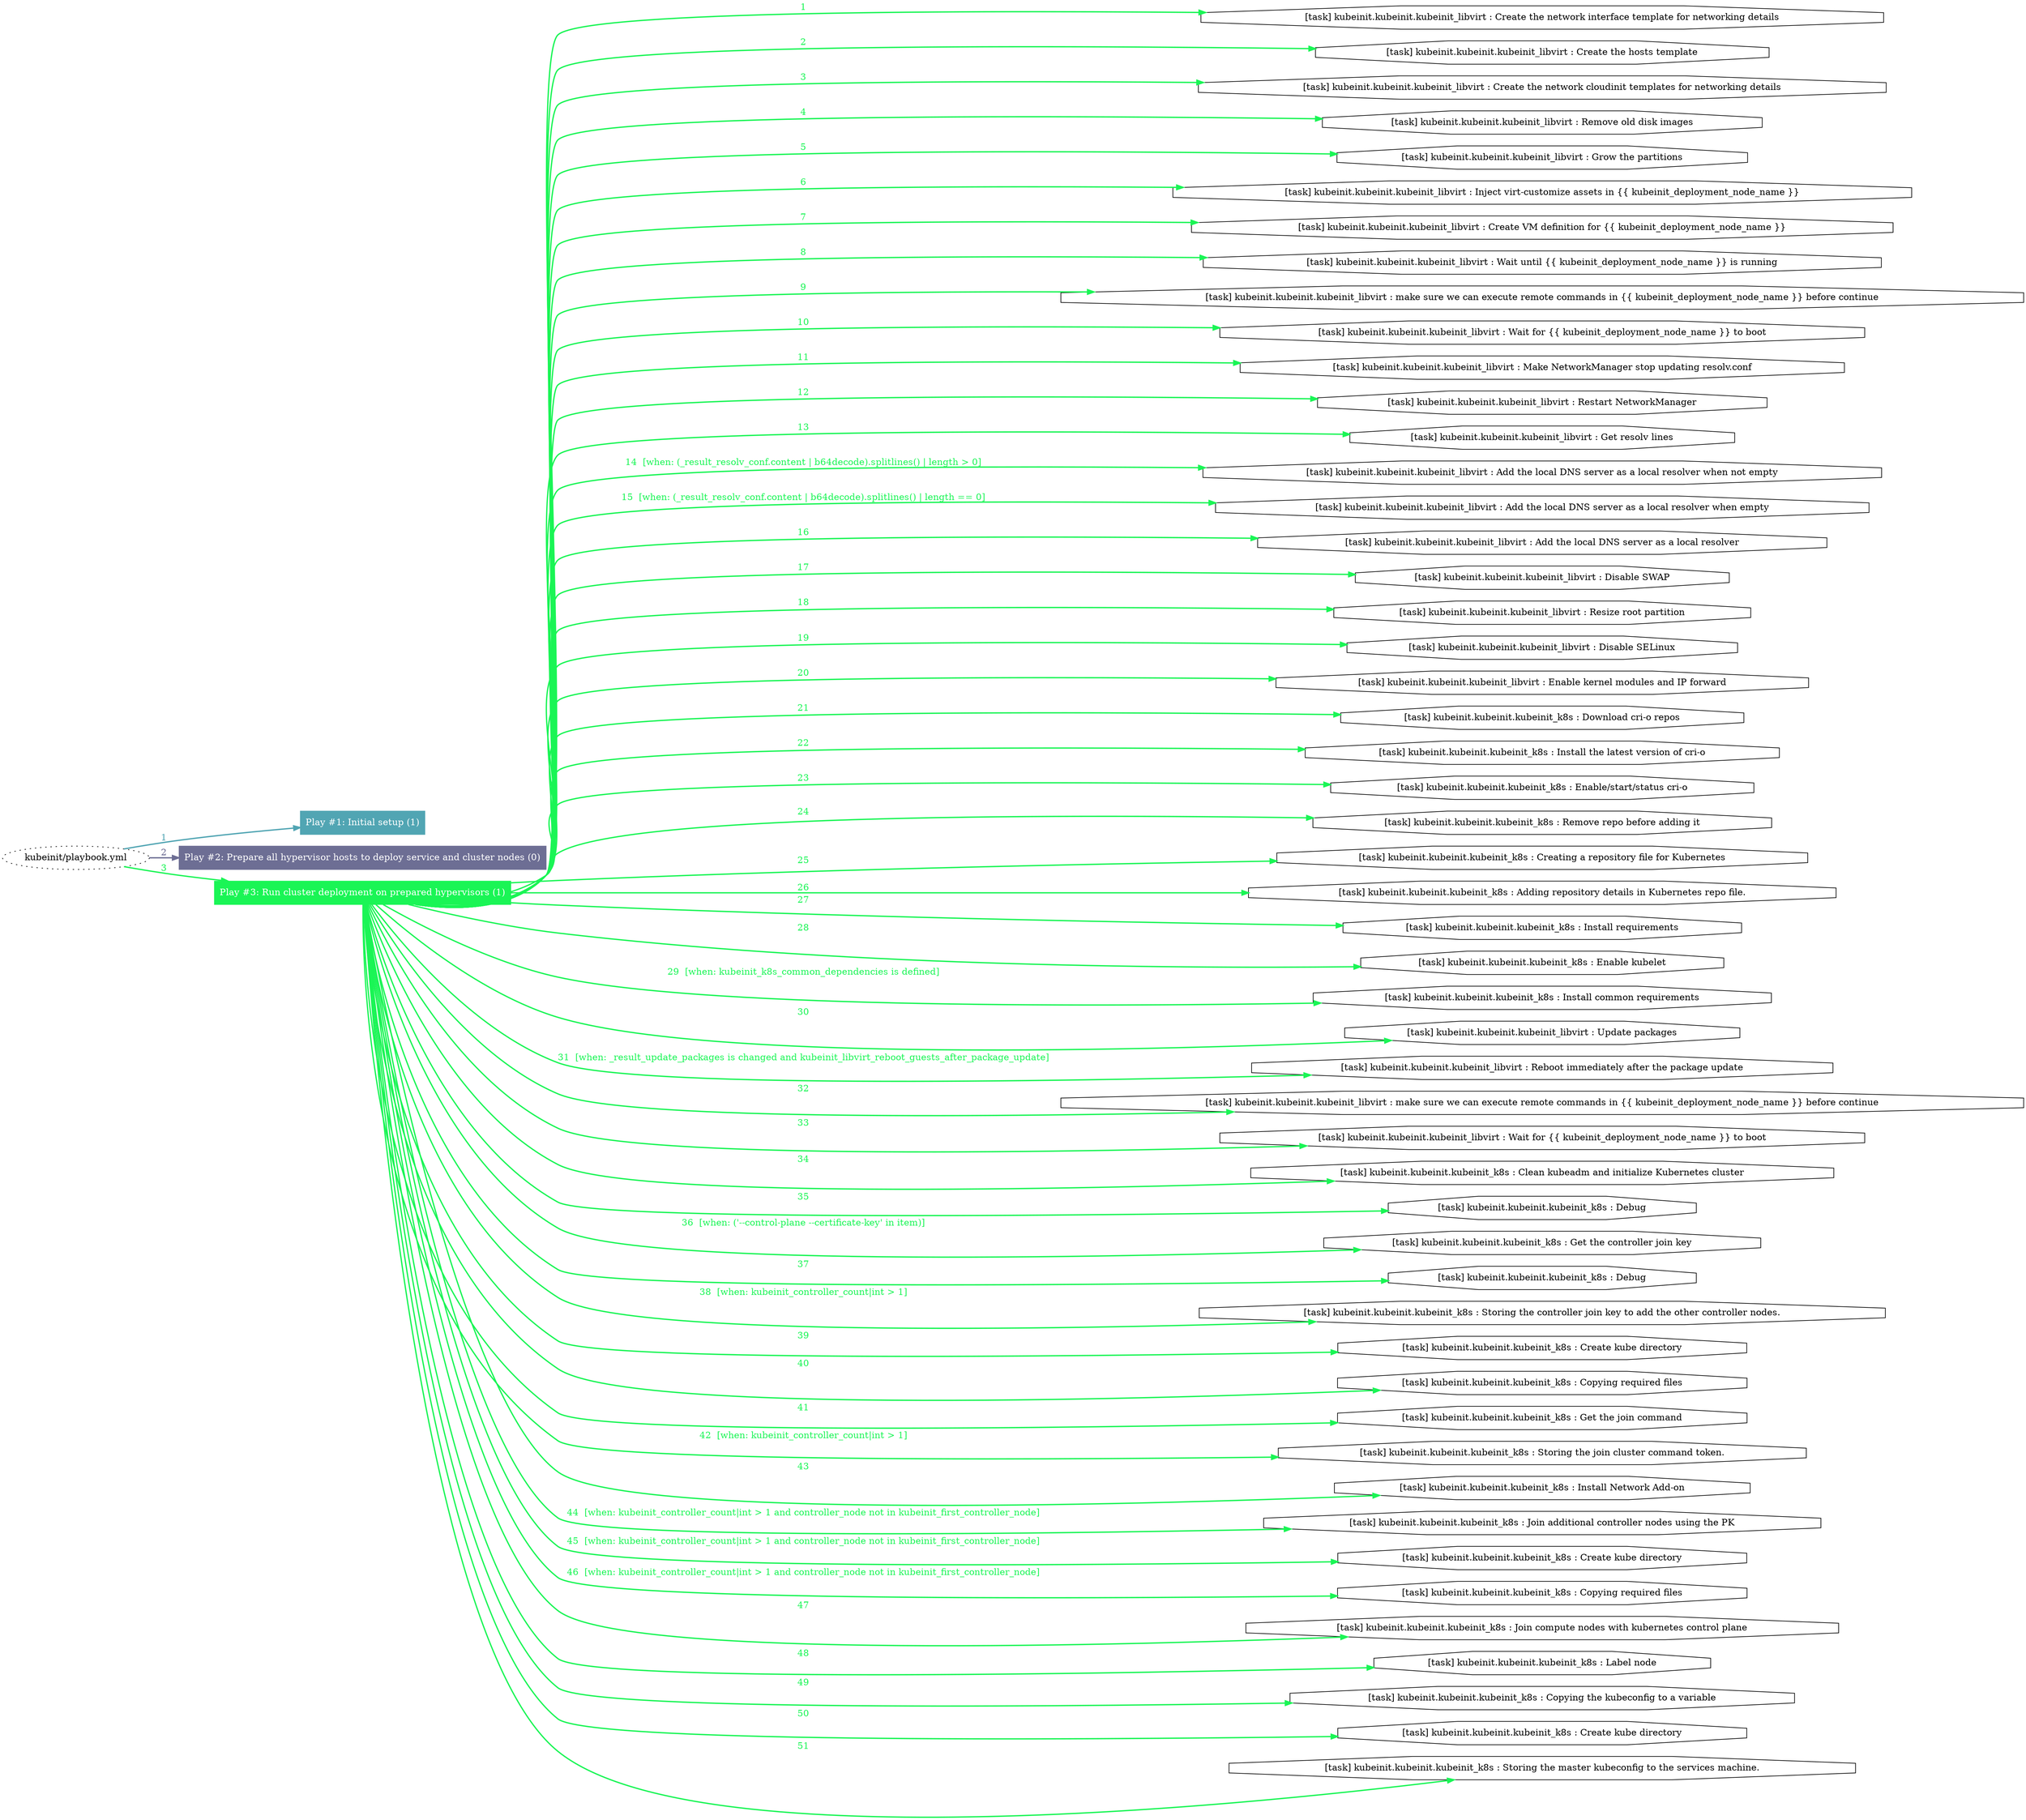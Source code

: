 digraph "kubeinit/playbook.yml "{
	graph [concentrate=true ordering=in rankdir=LR ratio=fill]
	edge [esep=5 sep=10]
	"kubeinit/playbook.yml" [id=root_node style=dotted]
	subgraph "Play #1: Initial setup (1) "{
		"Play #1: Initial setup (1)" [color="#51a5b3" fontcolor="#ffffff" id="play_5937b5d6-3bdc-44e3-b681-c30efe08106f" shape=box style=filled tooltip=localhost]
		"kubeinit/playbook.yml" -> "Play #1: Initial setup (1)" [label=1 color="#51a5b3" fontcolor="#51a5b3" id="edge_49b4044c-b9c9-4429-b69f-dd6ca8959587" style=bold]
	}
	subgraph "Play #2: Prepare all hypervisor hosts to deploy service and cluster nodes (0) "{
		"Play #2: Prepare all hypervisor hosts to deploy service and cluster nodes (0)" [color="#6d6e94" fontcolor="#ffffff" id="play_f0814989-8a8c-461c-a690-fef32fc7a307" shape=box style=filled tooltip=""]
		"kubeinit/playbook.yml" -> "Play #2: Prepare all hypervisor hosts to deploy service and cluster nodes (0)" [label=2 color="#6d6e94" fontcolor="#6d6e94" id="edge_9cd22963-7ecf-475d-89dd-3949908d142f" style=bold]
	}
	subgraph "Play #3: Run cluster deployment on prepared hypervisors (1) "{
		"Play #3: Run cluster deployment on prepared hypervisors (1)" [color="#1af555" fontcolor="#ffffff" id="play_98f90661-1354-4567-854d-147bbb718f25" shape=box style=filled tooltip=localhost]
		"kubeinit/playbook.yml" -> "Play #3: Run cluster deployment on prepared hypervisors (1)" [label=3 color="#1af555" fontcolor="#1af555" id="edge_067ae3b0-6768-4211-bfa5-41657319af1f" style=bold]
		"task_facd4bd1-5ef4-46f3-843c-f2670735bf9b" [label="[task] kubeinit.kubeinit.kubeinit_libvirt : Create the network interface template for networking details" id="task_facd4bd1-5ef4-46f3-843c-f2670735bf9b" shape=octagon tooltip="[task] kubeinit.kubeinit.kubeinit_libvirt : Create the network interface template for networking details"]
		"Play #3: Run cluster deployment on prepared hypervisors (1)" -> "task_facd4bd1-5ef4-46f3-843c-f2670735bf9b" [label=1 color="#1af555" fontcolor="#1af555" id="edge_6f003444-0a5d-416b-8a09-1ddbcdc1c21c" style=bold]
		"task_c303c418-0126-4de6-9570-56d3554c5193" [label="[task] kubeinit.kubeinit.kubeinit_libvirt : Create the hosts template" id="task_c303c418-0126-4de6-9570-56d3554c5193" shape=octagon tooltip="[task] kubeinit.kubeinit.kubeinit_libvirt : Create the hosts template"]
		"Play #3: Run cluster deployment on prepared hypervisors (1)" -> "task_c303c418-0126-4de6-9570-56d3554c5193" [label=2 color="#1af555" fontcolor="#1af555" id="edge_ff5a7f50-d818-442b-92b9-1d58f9b4aa19" style=bold]
		"task_0c2320d4-7eaf-40ac-b19f-c4ab8983298b" [label="[task] kubeinit.kubeinit.kubeinit_libvirt : Create the network cloudinit templates for networking details" id="task_0c2320d4-7eaf-40ac-b19f-c4ab8983298b" shape=octagon tooltip="[task] kubeinit.kubeinit.kubeinit_libvirt : Create the network cloudinit templates for networking details"]
		"Play #3: Run cluster deployment on prepared hypervisors (1)" -> "task_0c2320d4-7eaf-40ac-b19f-c4ab8983298b" [label=3 color="#1af555" fontcolor="#1af555" id="edge_bead4fd2-b3b9-47fe-9ee7-e80eaf4bc5a3" style=bold]
		"task_d626be41-3500-41f2-a1e9-b7f25d72daa2" [label="[task] kubeinit.kubeinit.kubeinit_libvirt : Remove old disk images" id="task_d626be41-3500-41f2-a1e9-b7f25d72daa2" shape=octagon tooltip="[task] kubeinit.kubeinit.kubeinit_libvirt : Remove old disk images"]
		"Play #3: Run cluster deployment on prepared hypervisors (1)" -> "task_d626be41-3500-41f2-a1e9-b7f25d72daa2" [label=4 color="#1af555" fontcolor="#1af555" id="edge_29dc0445-b4ab-4120-aa9f-2c597fdf4540" style=bold]
		"task_98968521-a6ee-4e8b-afaf-48da3898c113" [label="[task] kubeinit.kubeinit.kubeinit_libvirt : Grow the partitions" id="task_98968521-a6ee-4e8b-afaf-48da3898c113" shape=octagon tooltip="[task] kubeinit.kubeinit.kubeinit_libvirt : Grow the partitions"]
		"Play #3: Run cluster deployment on prepared hypervisors (1)" -> "task_98968521-a6ee-4e8b-afaf-48da3898c113" [label=5 color="#1af555" fontcolor="#1af555" id="edge_0ffc1b7f-cfa7-4459-9a78-71599efa15be" style=bold]
		"task_0910221d-7007-4192-9074-435d01bd4287" [label="[task] kubeinit.kubeinit.kubeinit_libvirt : Inject virt-customize assets in {{ kubeinit_deployment_node_name }}" id="task_0910221d-7007-4192-9074-435d01bd4287" shape=octagon tooltip="[task] kubeinit.kubeinit.kubeinit_libvirt : Inject virt-customize assets in {{ kubeinit_deployment_node_name }}"]
		"Play #3: Run cluster deployment on prepared hypervisors (1)" -> "task_0910221d-7007-4192-9074-435d01bd4287" [label=6 color="#1af555" fontcolor="#1af555" id="edge_9c202a89-2705-4644-89e8-c7268461341a" style=bold]
		"task_989a59d9-bd64-459f-a03b-f692ff332e28" [label="[task] kubeinit.kubeinit.kubeinit_libvirt : Create VM definition for {{ kubeinit_deployment_node_name }}" id="task_989a59d9-bd64-459f-a03b-f692ff332e28" shape=octagon tooltip="[task] kubeinit.kubeinit.kubeinit_libvirt : Create VM definition for {{ kubeinit_deployment_node_name }}"]
		"Play #3: Run cluster deployment on prepared hypervisors (1)" -> "task_989a59d9-bd64-459f-a03b-f692ff332e28" [label=7 color="#1af555" fontcolor="#1af555" id="edge_99702cb3-a100-4e68-8dc8-2afd18d44da6" style=bold]
		"task_2ebaf538-1dfa-4992-aa25-65cd60023383" [label="[task] kubeinit.kubeinit.kubeinit_libvirt : Wait until {{ kubeinit_deployment_node_name }} is running" id="task_2ebaf538-1dfa-4992-aa25-65cd60023383" shape=octagon tooltip="[task] kubeinit.kubeinit.kubeinit_libvirt : Wait until {{ kubeinit_deployment_node_name }} is running"]
		"Play #3: Run cluster deployment on prepared hypervisors (1)" -> "task_2ebaf538-1dfa-4992-aa25-65cd60023383" [label=8 color="#1af555" fontcolor="#1af555" id="edge_3deb87e6-ed88-49f3-84d9-6bec2e3dc1ba" style=bold]
		"task_392bff92-7215-4718-b40b-3faa5f135333" [label="[task] kubeinit.kubeinit.kubeinit_libvirt : make sure we can execute remote commands in {{ kubeinit_deployment_node_name }} before continue" id="task_392bff92-7215-4718-b40b-3faa5f135333" shape=octagon tooltip="[task] kubeinit.kubeinit.kubeinit_libvirt : make sure we can execute remote commands in {{ kubeinit_deployment_node_name }} before continue"]
		"Play #3: Run cluster deployment on prepared hypervisors (1)" -> "task_392bff92-7215-4718-b40b-3faa5f135333" [label=9 color="#1af555" fontcolor="#1af555" id="edge_3a507b1a-80e4-4171-bc2b-aa863c2127a0" style=bold]
		"task_0e87bf87-26c5-4c2e-ac4a-ad180abdcb32" [label="[task] kubeinit.kubeinit.kubeinit_libvirt : Wait for {{ kubeinit_deployment_node_name }} to boot" id="task_0e87bf87-26c5-4c2e-ac4a-ad180abdcb32" shape=octagon tooltip="[task] kubeinit.kubeinit.kubeinit_libvirt : Wait for {{ kubeinit_deployment_node_name }} to boot"]
		"Play #3: Run cluster deployment on prepared hypervisors (1)" -> "task_0e87bf87-26c5-4c2e-ac4a-ad180abdcb32" [label=10 color="#1af555" fontcolor="#1af555" id="edge_77cd9697-f551-4eb6-9c97-f9debc7b58e3" style=bold]
		"task_0818ffa2-2562-4f5c-bdc6-8d29cf79b5de" [label="[task] kubeinit.kubeinit.kubeinit_libvirt : Make NetworkManager stop updating resolv.conf" id="task_0818ffa2-2562-4f5c-bdc6-8d29cf79b5de" shape=octagon tooltip="[task] kubeinit.kubeinit.kubeinit_libvirt : Make NetworkManager stop updating resolv.conf"]
		"Play #3: Run cluster deployment on prepared hypervisors (1)" -> "task_0818ffa2-2562-4f5c-bdc6-8d29cf79b5de" [label=11 color="#1af555" fontcolor="#1af555" id="edge_fbfca924-28e7-4935-99df-d5f1fa828d84" style=bold]
		"task_412f26dc-476a-421b-9cdd-29515c8b7a06" [label="[task] kubeinit.kubeinit.kubeinit_libvirt : Restart NetworkManager" id="task_412f26dc-476a-421b-9cdd-29515c8b7a06" shape=octagon tooltip="[task] kubeinit.kubeinit.kubeinit_libvirt : Restart NetworkManager"]
		"Play #3: Run cluster deployment on prepared hypervisors (1)" -> "task_412f26dc-476a-421b-9cdd-29515c8b7a06" [label=12 color="#1af555" fontcolor="#1af555" id="edge_b88cf50f-1280-4b6b-bc05-38d3541317b8" style=bold]
		"task_0429857a-ce53-4402-99da-6fab018c0771" [label="[task] kubeinit.kubeinit.kubeinit_libvirt : Get resolv lines" id="task_0429857a-ce53-4402-99da-6fab018c0771" shape=octagon tooltip="[task] kubeinit.kubeinit.kubeinit_libvirt : Get resolv lines"]
		"Play #3: Run cluster deployment on prepared hypervisors (1)" -> "task_0429857a-ce53-4402-99da-6fab018c0771" [label=13 color="#1af555" fontcolor="#1af555" id="edge_b81cd56f-f625-4c5b-99b5-cce833803680" style=bold]
		"task_890b0876-6b2e-4a67-9c15-cbe756fddb3d" [label="[task] kubeinit.kubeinit.kubeinit_libvirt : Add the local DNS server as a local resolver when not empty" id="task_890b0876-6b2e-4a67-9c15-cbe756fddb3d" shape=octagon tooltip="[task] kubeinit.kubeinit.kubeinit_libvirt : Add the local DNS server as a local resolver when not empty"]
		"Play #3: Run cluster deployment on prepared hypervisors (1)" -> "task_890b0876-6b2e-4a67-9c15-cbe756fddb3d" [label="14  [when: (_result_resolv_conf.content | b64decode).splitlines() | length > 0]" color="#1af555" fontcolor="#1af555" id="edge_9c7b486b-dc8a-46d7-8b46-4af3122fd696" style=bold]
		"task_2f77e715-62b9-4273-b3ec-d103b6bc7358" [label="[task] kubeinit.kubeinit.kubeinit_libvirt : Add the local DNS server as a local resolver when empty" id="task_2f77e715-62b9-4273-b3ec-d103b6bc7358" shape=octagon tooltip="[task] kubeinit.kubeinit.kubeinit_libvirt : Add the local DNS server as a local resolver when empty"]
		"Play #3: Run cluster deployment on prepared hypervisors (1)" -> "task_2f77e715-62b9-4273-b3ec-d103b6bc7358" [label="15  [when: (_result_resolv_conf.content | b64decode).splitlines() | length == 0]" color="#1af555" fontcolor="#1af555" id="edge_55c3ae3d-4fb4-4d9c-b932-fbb74f45ce46" style=bold]
		"task_b9cd5bd0-69d6-4dff-bf84-2f6fe268aa2b" [label="[task] kubeinit.kubeinit.kubeinit_libvirt : Add the local DNS server as a local resolver" id="task_b9cd5bd0-69d6-4dff-bf84-2f6fe268aa2b" shape=octagon tooltip="[task] kubeinit.kubeinit.kubeinit_libvirt : Add the local DNS server as a local resolver"]
		"Play #3: Run cluster deployment on prepared hypervisors (1)" -> "task_b9cd5bd0-69d6-4dff-bf84-2f6fe268aa2b" [label=16 color="#1af555" fontcolor="#1af555" id="edge_a4bf77fc-69c8-40fd-99d4-e92507c287dd" style=bold]
		"task_8b366701-dcce-40a4-87d3-bcf311b7a5e4" [label="[task] kubeinit.kubeinit.kubeinit_libvirt : Disable SWAP" id="task_8b366701-dcce-40a4-87d3-bcf311b7a5e4" shape=octagon tooltip="[task] kubeinit.kubeinit.kubeinit_libvirt : Disable SWAP"]
		"Play #3: Run cluster deployment on prepared hypervisors (1)" -> "task_8b366701-dcce-40a4-87d3-bcf311b7a5e4" [label=17 color="#1af555" fontcolor="#1af555" id="edge_e52154e7-13e9-4e9b-9ce4-f6ef59c804c1" style=bold]
		"task_75c536f2-51e2-4e5a-b3f2-379f948a320c" [label="[task] kubeinit.kubeinit.kubeinit_libvirt : Resize root partition" id="task_75c536f2-51e2-4e5a-b3f2-379f948a320c" shape=octagon tooltip="[task] kubeinit.kubeinit.kubeinit_libvirt : Resize root partition"]
		"Play #3: Run cluster deployment on prepared hypervisors (1)" -> "task_75c536f2-51e2-4e5a-b3f2-379f948a320c" [label=18 color="#1af555" fontcolor="#1af555" id="edge_006a38c9-54a7-4022-a9a1-20c360936a80" style=bold]
		"task_2ae112fb-3122-4f11-bca9-80b16399766d" [label="[task] kubeinit.kubeinit.kubeinit_libvirt : Disable SELinux" id="task_2ae112fb-3122-4f11-bca9-80b16399766d" shape=octagon tooltip="[task] kubeinit.kubeinit.kubeinit_libvirt : Disable SELinux"]
		"Play #3: Run cluster deployment on prepared hypervisors (1)" -> "task_2ae112fb-3122-4f11-bca9-80b16399766d" [label=19 color="#1af555" fontcolor="#1af555" id="edge_c6e51002-139a-4768-a895-29b0f32f6e34" style=bold]
		"task_6e1501a9-862e-4bed-acc4-7a8494cef260" [label="[task] kubeinit.kubeinit.kubeinit_libvirt : Enable kernel modules and IP forward" id="task_6e1501a9-862e-4bed-acc4-7a8494cef260" shape=octagon tooltip="[task] kubeinit.kubeinit.kubeinit_libvirt : Enable kernel modules and IP forward"]
		"Play #3: Run cluster deployment on prepared hypervisors (1)" -> "task_6e1501a9-862e-4bed-acc4-7a8494cef260" [label=20 color="#1af555" fontcolor="#1af555" id="edge_ff61b441-6afe-4b1b-8b23-86a96f7aa6bf" style=bold]
		"task_c7ea69e7-8558-4eb1-af3c-5f40dace683b" [label="[task] kubeinit.kubeinit.kubeinit_k8s : Download cri-o repos" id="task_c7ea69e7-8558-4eb1-af3c-5f40dace683b" shape=octagon tooltip="[task] kubeinit.kubeinit.kubeinit_k8s : Download cri-o repos"]
		"Play #3: Run cluster deployment on prepared hypervisors (1)" -> "task_c7ea69e7-8558-4eb1-af3c-5f40dace683b" [label=21 color="#1af555" fontcolor="#1af555" id="edge_f30fd08a-1573-4427-85d2-39e86dc63bd3" style=bold]
		"task_c851b879-ed15-4613-914b-1a3560a3de55" [label="[task] kubeinit.kubeinit.kubeinit_k8s : Install the latest version of cri-o" id="task_c851b879-ed15-4613-914b-1a3560a3de55" shape=octagon tooltip="[task] kubeinit.kubeinit.kubeinit_k8s : Install the latest version of cri-o"]
		"Play #3: Run cluster deployment on prepared hypervisors (1)" -> "task_c851b879-ed15-4613-914b-1a3560a3de55" [label=22 color="#1af555" fontcolor="#1af555" id="edge_1906d4ed-0a6b-4ace-906d-0fe6a617d0b2" style=bold]
		"task_f7e1a62e-502d-4b27-b7eb-88eb34344197" [label="[task] kubeinit.kubeinit.kubeinit_k8s : Enable/start/status cri-o" id="task_f7e1a62e-502d-4b27-b7eb-88eb34344197" shape=octagon tooltip="[task] kubeinit.kubeinit.kubeinit_k8s : Enable/start/status cri-o"]
		"Play #3: Run cluster deployment on prepared hypervisors (1)" -> "task_f7e1a62e-502d-4b27-b7eb-88eb34344197" [label=23 color="#1af555" fontcolor="#1af555" id="edge_afbd07db-a351-4e79-a0a4-6e06ac063317" style=bold]
		"task_6d609830-36d1-4435-9812-689f6add26b3" [label="[task] kubeinit.kubeinit.kubeinit_k8s : Remove repo before adding it" id="task_6d609830-36d1-4435-9812-689f6add26b3" shape=octagon tooltip="[task] kubeinit.kubeinit.kubeinit_k8s : Remove repo before adding it"]
		"Play #3: Run cluster deployment on prepared hypervisors (1)" -> "task_6d609830-36d1-4435-9812-689f6add26b3" [label=24 color="#1af555" fontcolor="#1af555" id="edge_4afcf108-e7d6-467f-a3cf-e196c5c53542" style=bold]
		"task_ba81de6b-b4ee-47d3-a19f-612c260c6601" [label="[task] kubeinit.kubeinit.kubeinit_k8s : Creating a repository file for Kubernetes" id="task_ba81de6b-b4ee-47d3-a19f-612c260c6601" shape=octagon tooltip="[task] kubeinit.kubeinit.kubeinit_k8s : Creating a repository file for Kubernetes"]
		"Play #3: Run cluster deployment on prepared hypervisors (1)" -> "task_ba81de6b-b4ee-47d3-a19f-612c260c6601" [label=25 color="#1af555" fontcolor="#1af555" id="edge_72431a97-e874-4b78-a0ef-739dd7534e73" style=bold]
		"task_c6c2e3fa-9783-44da-b7d6-c305f6d2ef81" [label="[task] kubeinit.kubeinit.kubeinit_k8s : Adding repository details in Kubernetes repo file." id="task_c6c2e3fa-9783-44da-b7d6-c305f6d2ef81" shape=octagon tooltip="[task] kubeinit.kubeinit.kubeinit_k8s : Adding repository details in Kubernetes repo file."]
		"Play #3: Run cluster deployment on prepared hypervisors (1)" -> "task_c6c2e3fa-9783-44da-b7d6-c305f6d2ef81" [label=26 color="#1af555" fontcolor="#1af555" id="edge_fb10b789-8282-487d-ad1c-5b52517dfda8" style=bold]
		"task_806af9cd-c307-43cc-b994-d4e49ce7753f" [label="[task] kubeinit.kubeinit.kubeinit_k8s : Install requirements" id="task_806af9cd-c307-43cc-b994-d4e49ce7753f" shape=octagon tooltip="[task] kubeinit.kubeinit.kubeinit_k8s : Install requirements"]
		"Play #3: Run cluster deployment on prepared hypervisors (1)" -> "task_806af9cd-c307-43cc-b994-d4e49ce7753f" [label=27 color="#1af555" fontcolor="#1af555" id="edge_69cc45b4-ece4-4626-b81d-712f8da8977f" style=bold]
		"task_5a4a8d9b-6370-49e3-87f5-bd0e76c4bf88" [label="[task] kubeinit.kubeinit.kubeinit_k8s : Enable kubelet" id="task_5a4a8d9b-6370-49e3-87f5-bd0e76c4bf88" shape=octagon tooltip="[task] kubeinit.kubeinit.kubeinit_k8s : Enable kubelet"]
		"Play #3: Run cluster deployment on prepared hypervisors (1)" -> "task_5a4a8d9b-6370-49e3-87f5-bd0e76c4bf88" [label=28 color="#1af555" fontcolor="#1af555" id="edge_5bd03e3e-f25b-4728-bddf-1e0f56afd57e" style=bold]
		"task_be88d634-b9f9-4a1a-8cf9-10e94b6957e0" [label="[task] kubeinit.kubeinit.kubeinit_k8s : Install common requirements" id="task_be88d634-b9f9-4a1a-8cf9-10e94b6957e0" shape=octagon tooltip="[task] kubeinit.kubeinit.kubeinit_k8s : Install common requirements"]
		"Play #3: Run cluster deployment on prepared hypervisors (1)" -> "task_be88d634-b9f9-4a1a-8cf9-10e94b6957e0" [label="29  [when: kubeinit_k8s_common_dependencies is defined]" color="#1af555" fontcolor="#1af555" id="edge_2a362e71-4afd-4700-8891-363bbcac2de8" style=bold]
		"task_d55397c1-9b8c-4ecf-9c9a-8ada5e79756c" [label="[task] kubeinit.kubeinit.kubeinit_libvirt : Update packages" id="task_d55397c1-9b8c-4ecf-9c9a-8ada5e79756c" shape=octagon tooltip="[task] kubeinit.kubeinit.kubeinit_libvirt : Update packages"]
		"Play #3: Run cluster deployment on prepared hypervisors (1)" -> "task_d55397c1-9b8c-4ecf-9c9a-8ada5e79756c" [label=30 color="#1af555" fontcolor="#1af555" id="edge_178fab2a-e13e-48d6-a8ce-e877893f181b" style=bold]
		"task_52501e09-8ec1-4916-aff8-17c79cff9be3" [label="[task] kubeinit.kubeinit.kubeinit_libvirt : Reboot immediately after the package update" id="task_52501e09-8ec1-4916-aff8-17c79cff9be3" shape=octagon tooltip="[task] kubeinit.kubeinit.kubeinit_libvirt : Reboot immediately after the package update"]
		"Play #3: Run cluster deployment on prepared hypervisors (1)" -> "task_52501e09-8ec1-4916-aff8-17c79cff9be3" [label="31  [when: _result_update_packages is changed and kubeinit_libvirt_reboot_guests_after_package_update]" color="#1af555" fontcolor="#1af555" id="edge_cf467b33-9030-4569-b9b2-ec4d83da5435" style=bold]
		"task_b9f7e4d8-da24-4810-93b4-5038446db0f7" [label="[task] kubeinit.kubeinit.kubeinit_libvirt : make sure we can execute remote commands in {{ kubeinit_deployment_node_name }} before continue" id="task_b9f7e4d8-da24-4810-93b4-5038446db0f7" shape=octagon tooltip="[task] kubeinit.kubeinit.kubeinit_libvirt : make sure we can execute remote commands in {{ kubeinit_deployment_node_name }} before continue"]
		"Play #3: Run cluster deployment on prepared hypervisors (1)" -> "task_b9f7e4d8-da24-4810-93b4-5038446db0f7" [label=32 color="#1af555" fontcolor="#1af555" id="edge_8818a032-d1f9-40a8-8204-5bcd25f0df03" style=bold]
		"task_ee3ed80c-36d9-4c72-836f-9e98fdb35995" [label="[task] kubeinit.kubeinit.kubeinit_libvirt : Wait for {{ kubeinit_deployment_node_name }} to boot" id="task_ee3ed80c-36d9-4c72-836f-9e98fdb35995" shape=octagon tooltip="[task] kubeinit.kubeinit.kubeinit_libvirt : Wait for {{ kubeinit_deployment_node_name }} to boot"]
		"Play #3: Run cluster deployment on prepared hypervisors (1)" -> "task_ee3ed80c-36d9-4c72-836f-9e98fdb35995" [label=33 color="#1af555" fontcolor="#1af555" id="edge_de0be1e9-fe27-470f-b55e-30741df74d32" style=bold]
		"task_577613cb-8bc5-45e7-9179-d94a6b83e7ca" [label="[task] kubeinit.kubeinit.kubeinit_k8s : Clean kubeadm and initialize Kubernetes cluster" id="task_577613cb-8bc5-45e7-9179-d94a6b83e7ca" shape=octagon tooltip="[task] kubeinit.kubeinit.kubeinit_k8s : Clean kubeadm and initialize Kubernetes cluster"]
		"Play #3: Run cluster deployment on prepared hypervisors (1)" -> "task_577613cb-8bc5-45e7-9179-d94a6b83e7ca" [label=34 color="#1af555" fontcolor="#1af555" id="edge_5f726b9a-a98a-4dce-91ce-83c5a8e96db3" style=bold]
		"task_7f1c69c8-4813-40e5-ac5e-9a82051ae5a2" [label="[task] kubeinit.kubeinit.kubeinit_k8s : Debug" id="task_7f1c69c8-4813-40e5-ac5e-9a82051ae5a2" shape=octagon tooltip="[task] kubeinit.kubeinit.kubeinit_k8s : Debug"]
		"Play #3: Run cluster deployment on prepared hypervisors (1)" -> "task_7f1c69c8-4813-40e5-ac5e-9a82051ae5a2" [label=35 color="#1af555" fontcolor="#1af555" id="edge_6721e94c-9471-4d6f-8cb5-05542d54b2d7" style=bold]
		"task_199adade-2893-4b11-aa6e-c7e978520d35" [label="[task] kubeinit.kubeinit.kubeinit_k8s : Get the controller join key" id="task_199adade-2893-4b11-aa6e-c7e978520d35" shape=octagon tooltip="[task] kubeinit.kubeinit.kubeinit_k8s : Get the controller join key"]
		"Play #3: Run cluster deployment on prepared hypervisors (1)" -> "task_199adade-2893-4b11-aa6e-c7e978520d35" [label="36  [when: ('--control-plane --certificate-key' in item)]" color="#1af555" fontcolor="#1af555" id="edge_37c875a6-a937-4f10-8405-8800aa9879a3" style=bold]
		"task_259462ba-690c-462c-9dc2-b088c3026f2a" [label="[task] kubeinit.kubeinit.kubeinit_k8s : Debug" id="task_259462ba-690c-462c-9dc2-b088c3026f2a" shape=octagon tooltip="[task] kubeinit.kubeinit.kubeinit_k8s : Debug"]
		"Play #3: Run cluster deployment on prepared hypervisors (1)" -> "task_259462ba-690c-462c-9dc2-b088c3026f2a" [label=37 color="#1af555" fontcolor="#1af555" id="edge_f46067f3-100b-452f-a715-256254b6aa6d" style=bold]
		"task_7bdd2898-3824-45e0-a47c-112996d27e42" [label="[task] kubeinit.kubeinit.kubeinit_k8s : Storing the controller join key to add the other controller nodes." id="task_7bdd2898-3824-45e0-a47c-112996d27e42" shape=octagon tooltip="[task] kubeinit.kubeinit.kubeinit_k8s : Storing the controller join key to add the other controller nodes."]
		"Play #3: Run cluster deployment on prepared hypervisors (1)" -> "task_7bdd2898-3824-45e0-a47c-112996d27e42" [label="38  [when: kubeinit_controller_count|int > 1]" color="#1af555" fontcolor="#1af555" id="edge_0a1b95c5-3360-4374-b2ff-956be19e2a4f" style=bold]
		"task_399d9331-6fc4-4c5f-9931-3e45b6b86467" [label="[task] kubeinit.kubeinit.kubeinit_k8s : Create kube directory" id="task_399d9331-6fc4-4c5f-9931-3e45b6b86467" shape=octagon tooltip="[task] kubeinit.kubeinit.kubeinit_k8s : Create kube directory"]
		"Play #3: Run cluster deployment on prepared hypervisors (1)" -> "task_399d9331-6fc4-4c5f-9931-3e45b6b86467" [label=39 color="#1af555" fontcolor="#1af555" id="edge_422becc4-8086-4ca9-b2fd-242d441016ef" style=bold]
		"task_b0d0ef2d-c91e-4d59-aaf3-b8050072cef2" [label="[task] kubeinit.kubeinit.kubeinit_k8s : Copying required files" id="task_b0d0ef2d-c91e-4d59-aaf3-b8050072cef2" shape=octagon tooltip="[task] kubeinit.kubeinit.kubeinit_k8s : Copying required files"]
		"Play #3: Run cluster deployment on prepared hypervisors (1)" -> "task_b0d0ef2d-c91e-4d59-aaf3-b8050072cef2" [label=40 color="#1af555" fontcolor="#1af555" id="edge_e4cde74b-0667-48f2-a9f0-f3b59d9f88f9" style=bold]
		"task_24e3b0e5-244b-493f-beb1-d41209882b31" [label="[task] kubeinit.kubeinit.kubeinit_k8s : Get the join command" id="task_24e3b0e5-244b-493f-beb1-d41209882b31" shape=octagon tooltip="[task] kubeinit.kubeinit.kubeinit_k8s : Get the join command"]
		"Play #3: Run cluster deployment on prepared hypervisors (1)" -> "task_24e3b0e5-244b-493f-beb1-d41209882b31" [label=41 color="#1af555" fontcolor="#1af555" id="edge_7f201244-980c-4dd0-b91f-a6bdd670f0b4" style=bold]
		"task_8b0fa700-f2ab-4e05-b0c0-e3de98fd0494" [label="[task] kubeinit.kubeinit.kubeinit_k8s : Storing the join cluster command token." id="task_8b0fa700-f2ab-4e05-b0c0-e3de98fd0494" shape=octagon tooltip="[task] kubeinit.kubeinit.kubeinit_k8s : Storing the join cluster command token."]
		"Play #3: Run cluster deployment on prepared hypervisors (1)" -> "task_8b0fa700-f2ab-4e05-b0c0-e3de98fd0494" [label="42  [when: kubeinit_controller_count|int > 1]" color="#1af555" fontcolor="#1af555" id="edge_18ceb76e-946d-4851-9f14-a980131fd557" style=bold]
		"task_e03f2481-3097-4762-bfa9-b8bc6c5ac752" [label="[task] kubeinit.kubeinit.kubeinit_k8s : Install Network Add-on" id="task_e03f2481-3097-4762-bfa9-b8bc6c5ac752" shape=octagon tooltip="[task] kubeinit.kubeinit.kubeinit_k8s : Install Network Add-on"]
		"Play #3: Run cluster deployment on prepared hypervisors (1)" -> "task_e03f2481-3097-4762-bfa9-b8bc6c5ac752" [label=43 color="#1af555" fontcolor="#1af555" id="edge_301514e0-b3f5-431c-bd59-3742df4dfd76" style=bold]
		"task_0fbeb91b-28d6-4f6d-917e-9453b8a41008" [label="[task] kubeinit.kubeinit.kubeinit_k8s : Join additional controller nodes using the PK" id="task_0fbeb91b-28d6-4f6d-917e-9453b8a41008" shape=octagon tooltip="[task] kubeinit.kubeinit.kubeinit_k8s : Join additional controller nodes using the PK"]
		"Play #3: Run cluster deployment on prepared hypervisors (1)" -> "task_0fbeb91b-28d6-4f6d-917e-9453b8a41008" [label="44  [when: kubeinit_controller_count|int > 1 and controller_node not in kubeinit_first_controller_node]" color="#1af555" fontcolor="#1af555" id="edge_98f893f0-4fda-4705-886b-0a3e3cfdbb13" style=bold]
		"task_34e99d58-af49-4612-8d32-975d0c25da9e" [label="[task] kubeinit.kubeinit.kubeinit_k8s : Create kube directory" id="task_34e99d58-af49-4612-8d32-975d0c25da9e" shape=octagon tooltip="[task] kubeinit.kubeinit.kubeinit_k8s : Create kube directory"]
		"Play #3: Run cluster deployment on prepared hypervisors (1)" -> "task_34e99d58-af49-4612-8d32-975d0c25da9e" [label="45  [when: kubeinit_controller_count|int > 1 and controller_node not in kubeinit_first_controller_node]" color="#1af555" fontcolor="#1af555" id="edge_746e64af-4428-440f-b95f-2af4628178d7" style=bold]
		"task_d0be4f92-30a4-424e-938b-e3de75ef7118" [label="[task] kubeinit.kubeinit.kubeinit_k8s : Copying required files" id="task_d0be4f92-30a4-424e-938b-e3de75ef7118" shape=octagon tooltip="[task] kubeinit.kubeinit.kubeinit_k8s : Copying required files"]
		"Play #3: Run cluster deployment on prepared hypervisors (1)" -> "task_d0be4f92-30a4-424e-938b-e3de75ef7118" [label="46  [when: kubeinit_controller_count|int > 1 and controller_node not in kubeinit_first_controller_node]" color="#1af555" fontcolor="#1af555" id="edge_0d726129-bdda-4aa8-90a8-76badc4a3459" style=bold]
		"task_2430de8f-e0da-45d4-b214-ca5af8c63fb1" [label="[task] kubeinit.kubeinit.kubeinit_k8s : Join compute nodes with kubernetes control plane" id="task_2430de8f-e0da-45d4-b214-ca5af8c63fb1" shape=octagon tooltip="[task] kubeinit.kubeinit.kubeinit_k8s : Join compute nodes with kubernetes control plane"]
		"Play #3: Run cluster deployment on prepared hypervisors (1)" -> "task_2430de8f-e0da-45d4-b214-ca5af8c63fb1" [label=47 color="#1af555" fontcolor="#1af555" id="edge_fe0c9952-90b9-4734-a0c5-2a273fde072b" style=bold]
		"task_5f8f5609-86c7-44bd-97fb-811352b2d03f" [label="[task] kubeinit.kubeinit.kubeinit_k8s : Label node" id="task_5f8f5609-86c7-44bd-97fb-811352b2d03f" shape=octagon tooltip="[task] kubeinit.kubeinit.kubeinit_k8s : Label node"]
		"Play #3: Run cluster deployment on prepared hypervisors (1)" -> "task_5f8f5609-86c7-44bd-97fb-811352b2d03f" [label=48 color="#1af555" fontcolor="#1af555" id="edge_f5101970-1537-411a-bb23-59933aa7f2d6" style=bold]
		"task_11294d9a-2952-4337-a705-430f34aebfa2" [label="[task] kubeinit.kubeinit.kubeinit_k8s : Copying the kubeconfig to a variable" id="task_11294d9a-2952-4337-a705-430f34aebfa2" shape=octagon tooltip="[task] kubeinit.kubeinit.kubeinit_k8s : Copying the kubeconfig to a variable"]
		"Play #3: Run cluster deployment on prepared hypervisors (1)" -> "task_11294d9a-2952-4337-a705-430f34aebfa2" [label=49 color="#1af555" fontcolor="#1af555" id="edge_c81756e0-15c5-4645-9510-baad545c6f58" style=bold]
		"task_a74b8282-1738-4b52-bfad-b50737e55c08" [label="[task] kubeinit.kubeinit.kubeinit_k8s : Create kube directory" id="task_a74b8282-1738-4b52-bfad-b50737e55c08" shape=octagon tooltip="[task] kubeinit.kubeinit.kubeinit_k8s : Create kube directory"]
		"Play #3: Run cluster deployment on prepared hypervisors (1)" -> "task_a74b8282-1738-4b52-bfad-b50737e55c08" [label=50 color="#1af555" fontcolor="#1af555" id="edge_f89ce6aa-deba-4a77-aa9f-a5852b34d584" style=bold]
		"task_6d5d7a93-c9a4-4cc8-97a2-aecd5b168083" [label="[task] kubeinit.kubeinit.kubeinit_k8s : Storing the master kubeconfig to the services machine." id="task_6d5d7a93-c9a4-4cc8-97a2-aecd5b168083" shape=octagon tooltip="[task] kubeinit.kubeinit.kubeinit_k8s : Storing the master kubeconfig to the services machine."]
		"Play #3: Run cluster deployment on prepared hypervisors (1)" -> "task_6d5d7a93-c9a4-4cc8-97a2-aecd5b168083" [label=51 color="#1af555" fontcolor="#1af555" id="edge_c2350bdf-a648-415e-a52f-6836e56086da" style=bold]
	}
}
